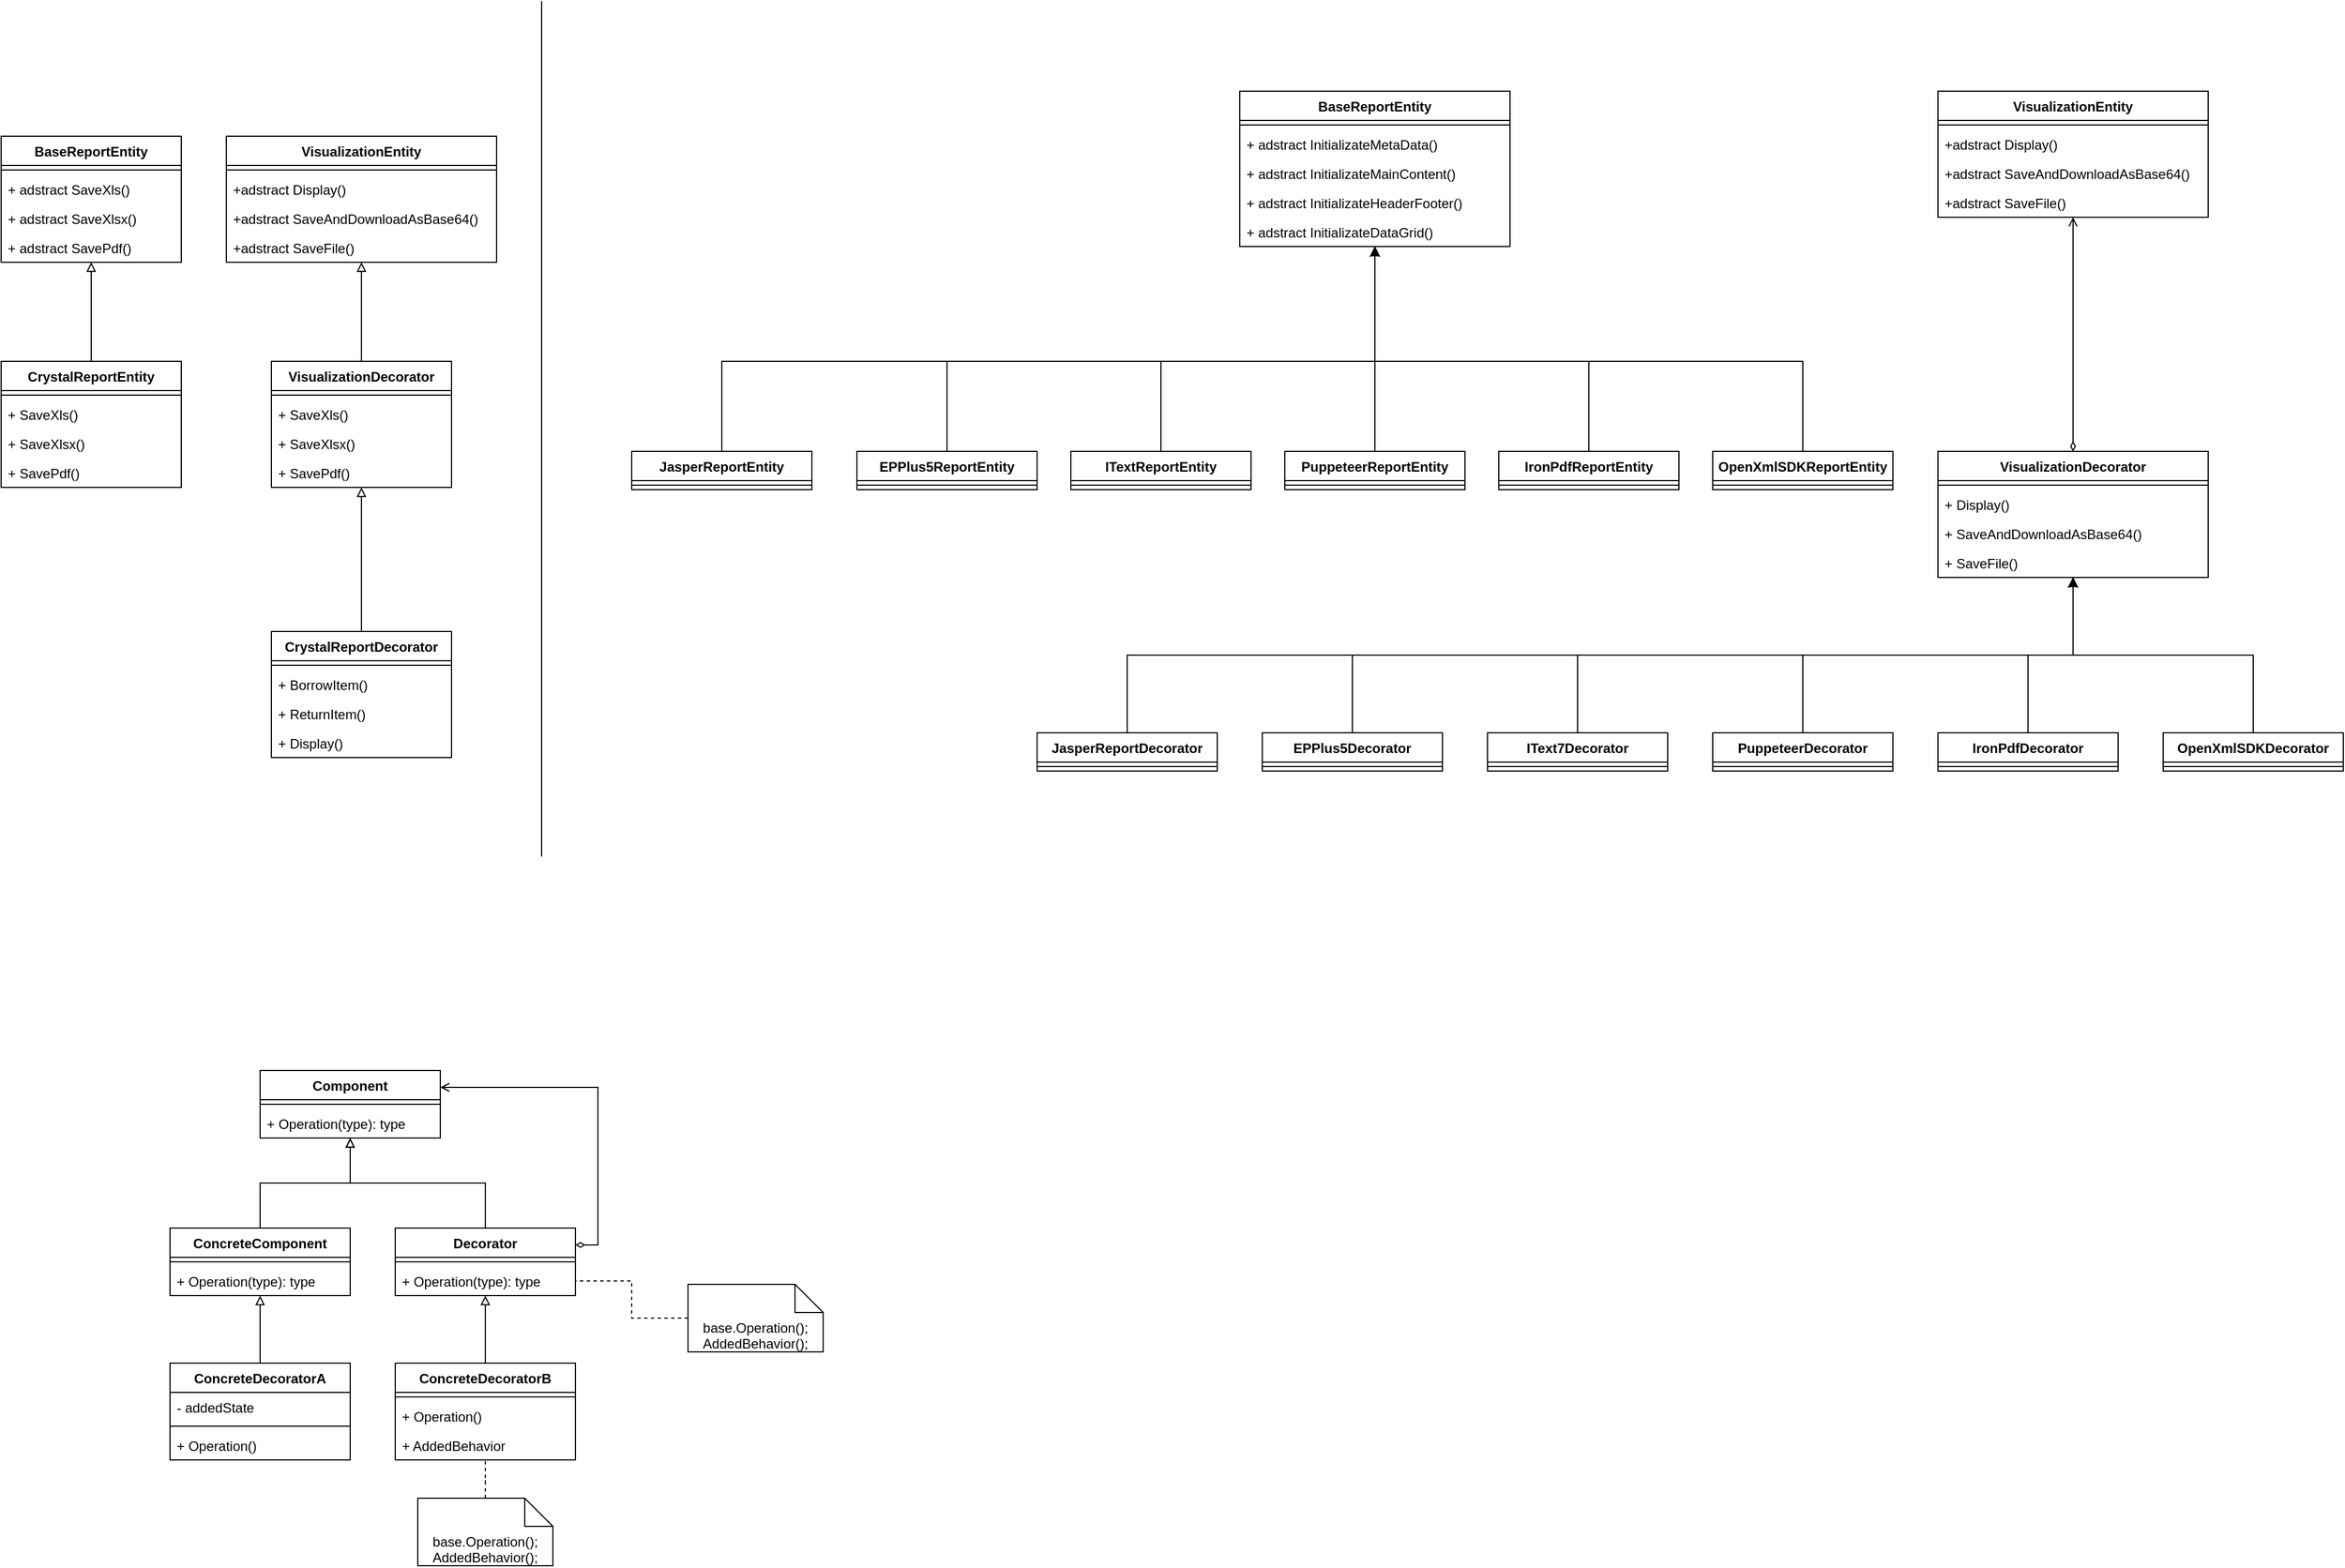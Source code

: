 <mxfile version="20.3.0" type="device"><diagram id="uCI0m5xqCiiVtw7OFyZH" name="Page-1"><mxGraphModel dx="1422" dy="857" grid="1" gridSize="10" guides="1" tooltips="1" connect="1" arrows="1" fold="1" page="1" pageScale="1" pageWidth="1169" pageHeight="827" math="0" shadow="0"><root><mxCell id="0"/><mxCell id="1" parent="0"/><mxCell id="KPfPwe3VB6EbUim7hPxt-1" value="Component" style="swimlane;fontStyle=1;align=center;verticalAlign=top;childLayout=stackLayout;horizontal=1;startSize=26;horizontalStack=0;resizeParent=1;resizeParentMax=0;resizeLast=0;collapsible=1;marginBottom=0;" parent="1" vertex="1"><mxGeometry x="310" y="990" width="160" height="60" as="geometry"/></mxCell><mxCell id="KPfPwe3VB6EbUim7hPxt-3" value="" style="line;strokeWidth=1;fillColor=none;align=left;verticalAlign=middle;spacingTop=-1;spacingLeft=3;spacingRight=3;rotatable=0;labelPosition=right;points=[];portConstraint=eastwest;" parent="KPfPwe3VB6EbUim7hPxt-1" vertex="1"><mxGeometry y="26" width="160" height="8" as="geometry"/></mxCell><mxCell id="KPfPwe3VB6EbUim7hPxt-4" value="+ Operation(type): type" style="text;strokeColor=none;fillColor=none;align=left;verticalAlign=top;spacingLeft=4;spacingRight=4;overflow=hidden;rotatable=0;points=[[0,0.5],[1,0.5]];portConstraint=eastwest;" parent="KPfPwe3VB6EbUim7hPxt-1" vertex="1"><mxGeometry y="34" width="160" height="26" as="geometry"/></mxCell><mxCell id="KPfPwe3VB6EbUim7hPxt-35" style="edgeStyle=orthogonalEdgeStyle;rounded=0;orthogonalLoop=1;jettySize=auto;html=1;exitX=1;exitY=0.25;exitDx=0;exitDy=0;entryX=1;entryY=0.25;entryDx=0;entryDy=0;endArrow=open;endFill=0;startArrow=diamondThin;startFill=0;" parent="1" source="KPfPwe3VB6EbUim7hPxt-9" target="KPfPwe3VB6EbUim7hPxt-1" edge="1"><mxGeometry relative="1" as="geometry"/></mxCell><mxCell id="KPfPwe3VB6EbUim7hPxt-37" style="edgeStyle=orthogonalEdgeStyle;rounded=0;orthogonalLoop=1;jettySize=auto;html=1;startArrow=none;startFill=0;endArrow=block;endFill=0;" parent="1" source="KPfPwe3VB6EbUim7hPxt-9" target="KPfPwe3VB6EbUim7hPxt-1" edge="1"><mxGeometry relative="1" as="geometry"/></mxCell><mxCell id="KPfPwe3VB6EbUim7hPxt-9" value="Decorator" style="swimlane;fontStyle=1;align=center;verticalAlign=top;childLayout=stackLayout;horizontal=1;startSize=26;horizontalStack=0;resizeParent=1;resizeParentMax=0;resizeLast=0;collapsible=1;marginBottom=0;" parent="1" vertex="1"><mxGeometry x="430" y="1130" width="160" height="60" as="geometry"/></mxCell><mxCell id="KPfPwe3VB6EbUim7hPxt-11" value="" style="line;strokeWidth=1;fillColor=none;align=left;verticalAlign=middle;spacingTop=-1;spacingLeft=3;spacingRight=3;rotatable=0;labelPosition=right;points=[];portConstraint=eastwest;" parent="KPfPwe3VB6EbUim7hPxt-9" vertex="1"><mxGeometry y="26" width="160" height="8" as="geometry"/></mxCell><mxCell id="KPfPwe3VB6EbUim7hPxt-12" value="+ Operation(type): type" style="text;strokeColor=none;fillColor=none;align=left;verticalAlign=top;spacingLeft=4;spacingRight=4;overflow=hidden;rotatable=0;points=[[0,0.5],[1,0.5]];portConstraint=eastwest;" parent="KPfPwe3VB6EbUim7hPxt-9" vertex="1"><mxGeometry y="34" width="160" height="26" as="geometry"/></mxCell><mxCell id="KPfPwe3VB6EbUim7hPxt-38" style="edgeStyle=orthogonalEdgeStyle;rounded=0;orthogonalLoop=1;jettySize=auto;html=1;startArrow=none;startFill=0;endArrow=block;endFill=0;" parent="1" source="KPfPwe3VB6EbUim7hPxt-13" target="KPfPwe3VB6EbUim7hPxt-19" edge="1"><mxGeometry relative="1" as="geometry"/></mxCell><mxCell id="KPfPwe3VB6EbUim7hPxt-13" value="ConcreteDecoratorA" style="swimlane;fontStyle=1;align=center;verticalAlign=top;childLayout=stackLayout;horizontal=1;startSize=26;horizontalStack=0;resizeParent=1;resizeParentMax=0;resizeLast=0;collapsible=1;marginBottom=0;" parent="1" vertex="1"><mxGeometry x="230" y="1250" width="160" height="86" as="geometry"/></mxCell><mxCell id="KPfPwe3VB6EbUim7hPxt-14" value="- addedState" style="text;strokeColor=none;fillColor=none;align=left;verticalAlign=top;spacingLeft=4;spacingRight=4;overflow=hidden;rotatable=0;points=[[0,0.5],[1,0.5]];portConstraint=eastwest;" parent="KPfPwe3VB6EbUim7hPxt-13" vertex="1"><mxGeometry y="26" width="160" height="26" as="geometry"/></mxCell><mxCell id="KPfPwe3VB6EbUim7hPxt-15" value="" style="line;strokeWidth=1;fillColor=none;align=left;verticalAlign=middle;spacingTop=-1;spacingLeft=3;spacingRight=3;rotatable=0;labelPosition=right;points=[];portConstraint=eastwest;" parent="KPfPwe3VB6EbUim7hPxt-13" vertex="1"><mxGeometry y="52" width="160" height="8" as="geometry"/></mxCell><mxCell id="KPfPwe3VB6EbUim7hPxt-16" value="+ Operation()" style="text;strokeColor=none;fillColor=none;align=left;verticalAlign=top;spacingLeft=4;spacingRight=4;overflow=hidden;rotatable=0;points=[[0,0.5],[1,0.5]];portConstraint=eastwest;" parent="KPfPwe3VB6EbUim7hPxt-13" vertex="1"><mxGeometry y="60" width="160" height="26" as="geometry"/></mxCell><mxCell id="KPfPwe3VB6EbUim7hPxt-36" style="edgeStyle=orthogonalEdgeStyle;rounded=0;orthogonalLoop=1;jettySize=auto;html=1;exitX=0.5;exitY=0;exitDx=0;exitDy=0;startArrow=none;startFill=0;endArrow=block;endFill=0;" parent="1" source="KPfPwe3VB6EbUim7hPxt-19" target="KPfPwe3VB6EbUim7hPxt-1" edge="1"><mxGeometry relative="1" as="geometry"/></mxCell><mxCell id="KPfPwe3VB6EbUim7hPxt-19" value="ConcreteComponent" style="swimlane;fontStyle=1;align=center;verticalAlign=top;childLayout=stackLayout;horizontal=1;startSize=26;horizontalStack=0;resizeParent=1;resizeParentMax=0;resizeLast=0;collapsible=1;marginBottom=0;" parent="1" vertex="1"><mxGeometry x="230" y="1130" width="160" height="60" as="geometry"/></mxCell><mxCell id="KPfPwe3VB6EbUim7hPxt-20" value="" style="line;strokeWidth=1;fillColor=none;align=left;verticalAlign=middle;spacingTop=-1;spacingLeft=3;spacingRight=3;rotatable=0;labelPosition=right;points=[];portConstraint=eastwest;" parent="KPfPwe3VB6EbUim7hPxt-19" vertex="1"><mxGeometry y="26" width="160" height="8" as="geometry"/></mxCell><mxCell id="KPfPwe3VB6EbUim7hPxt-21" value="+ Operation(type): type" style="text;strokeColor=none;fillColor=none;align=left;verticalAlign=top;spacingLeft=4;spacingRight=4;overflow=hidden;rotatable=0;points=[[0,0.5],[1,0.5]];portConstraint=eastwest;" parent="KPfPwe3VB6EbUim7hPxt-19" vertex="1"><mxGeometry y="34" width="160" height="26" as="geometry"/></mxCell><mxCell id="KPfPwe3VB6EbUim7hPxt-39" style="edgeStyle=orthogonalEdgeStyle;rounded=0;orthogonalLoop=1;jettySize=auto;html=1;startArrow=none;startFill=0;endArrow=block;endFill=0;" parent="1" source="KPfPwe3VB6EbUim7hPxt-25" target="KPfPwe3VB6EbUim7hPxt-9" edge="1"><mxGeometry relative="1" as="geometry"/></mxCell><mxCell id="KPfPwe3VB6EbUim7hPxt-25" value="ConcreteDecoratorB" style="swimlane;fontStyle=1;align=center;verticalAlign=top;childLayout=stackLayout;horizontal=1;startSize=26;horizontalStack=0;resizeParent=1;resizeParentMax=0;resizeLast=0;collapsible=1;marginBottom=0;" parent="1" vertex="1"><mxGeometry x="430" y="1250" width="160" height="86" as="geometry"/></mxCell><mxCell id="KPfPwe3VB6EbUim7hPxt-26" value="" style="line;strokeWidth=1;fillColor=none;align=left;verticalAlign=middle;spacingTop=-1;spacingLeft=3;spacingRight=3;rotatable=0;labelPosition=right;points=[];portConstraint=eastwest;" parent="KPfPwe3VB6EbUim7hPxt-25" vertex="1"><mxGeometry y="26" width="160" height="8" as="geometry"/></mxCell><mxCell id="KPfPwe3VB6EbUim7hPxt-33" value="+ Operation()" style="text;strokeColor=none;fillColor=none;align=left;verticalAlign=top;spacingLeft=4;spacingRight=4;overflow=hidden;rotatable=0;points=[[0,0.5],[1,0.5]];portConstraint=eastwest;" parent="KPfPwe3VB6EbUim7hPxt-25" vertex="1"><mxGeometry y="34" width="160" height="26" as="geometry"/></mxCell><mxCell id="KPfPwe3VB6EbUim7hPxt-27" value="+ AddedBehavior" style="text;strokeColor=none;fillColor=none;align=left;verticalAlign=top;spacingLeft=4;spacingRight=4;overflow=hidden;rotatable=0;points=[[0,0.5],[1,0.5]];portConstraint=eastwest;" parent="KPfPwe3VB6EbUim7hPxt-25" vertex="1"><mxGeometry y="60" width="160" height="26" as="geometry"/></mxCell><mxCell id="KPfPwe3VB6EbUim7hPxt-40" style="edgeStyle=orthogonalEdgeStyle;rounded=0;orthogonalLoop=1;jettySize=auto;html=1;exitX=0.5;exitY=0;exitDx=0;exitDy=0;exitPerimeter=0;startArrow=none;startFill=0;endArrow=none;endFill=0;dashed=1;" parent="1" source="KPfPwe3VB6EbUim7hPxt-28" target="KPfPwe3VB6EbUim7hPxt-25" edge="1"><mxGeometry relative="1" as="geometry"/></mxCell><mxCell id="KPfPwe3VB6EbUim7hPxt-28" value="base.Operation();&lt;br&gt;AddedBehavior();" style="shape=note2;boundedLbl=1;whiteSpace=wrap;html=1;size=25;verticalAlign=top;align=center;" parent="1" vertex="1"><mxGeometry x="450" y="1370" width="120" height="60" as="geometry"/></mxCell><mxCell id="KPfPwe3VB6EbUim7hPxt-41" style="edgeStyle=orthogonalEdgeStyle;rounded=0;orthogonalLoop=1;jettySize=auto;html=1;dashed=1;startArrow=none;startFill=0;endArrow=none;endFill=0;" parent="1" source="KPfPwe3VB6EbUim7hPxt-34" target="KPfPwe3VB6EbUim7hPxt-12" edge="1"><mxGeometry relative="1" as="geometry"/></mxCell><mxCell id="KPfPwe3VB6EbUim7hPxt-34" value="base.Operation();&lt;br&gt;AddedBehavior();" style="shape=note2;boundedLbl=1;whiteSpace=wrap;html=1;size=25;verticalAlign=top;align=center;" parent="1" vertex="1"><mxGeometry x="690" y="1180" width="120" height="60" as="geometry"/></mxCell><mxCell id="KPfPwe3VB6EbUim7hPxt-77" value="BaseReportEntity" style="swimlane;fontStyle=1;align=center;verticalAlign=top;childLayout=stackLayout;horizontal=1;startSize=26;horizontalStack=0;resizeParent=1;resizeParentMax=0;resizeLast=0;collapsible=1;marginBottom=0;" parent="1" vertex="1"><mxGeometry x="80" y="160" width="160" height="112" as="geometry"/></mxCell><mxCell id="KPfPwe3VB6EbUim7hPxt-78" value="" style="line;strokeWidth=1;fillColor=none;align=left;verticalAlign=middle;spacingTop=-1;spacingLeft=3;spacingRight=3;rotatable=0;labelPosition=right;points=[];portConstraint=eastwest;" parent="KPfPwe3VB6EbUim7hPxt-77" vertex="1"><mxGeometry y="26" width="160" height="8" as="geometry"/></mxCell><mxCell id="KPfPwe3VB6EbUim7hPxt-103" value="+ adstract SaveXls()" style="text;strokeColor=none;fillColor=none;align=left;verticalAlign=top;spacingLeft=4;spacingRight=4;overflow=hidden;rotatable=0;points=[[0,0.5],[1,0.5]];portConstraint=eastwest;" parent="KPfPwe3VB6EbUim7hPxt-77" vertex="1"><mxGeometry y="34" width="160" height="26" as="geometry"/></mxCell><mxCell id="KPfPwe3VB6EbUim7hPxt-79" value="+ adstract SaveXlsx()" style="text;strokeColor=none;fillColor=none;align=left;verticalAlign=top;spacingLeft=4;spacingRight=4;overflow=hidden;rotatable=0;points=[[0,0.5],[1,0.5]];portConstraint=eastwest;" parent="KPfPwe3VB6EbUim7hPxt-77" vertex="1"><mxGeometry y="60" width="160" height="26" as="geometry"/></mxCell><mxCell id="KPfPwe3VB6EbUim7hPxt-102" value="+ adstract SavePdf()" style="text;strokeColor=none;fillColor=none;align=left;verticalAlign=top;spacingLeft=4;spacingRight=4;overflow=hidden;rotatable=0;points=[[0,0.5],[1,0.5]];portConstraint=eastwest;" parent="KPfPwe3VB6EbUim7hPxt-77" vertex="1"><mxGeometry y="86" width="160" height="26" as="geometry"/></mxCell><mxCell id="KPfPwe3VB6EbUim7hPxt-81" style="edgeStyle=orthogonalEdgeStyle;rounded=0;orthogonalLoop=1;jettySize=auto;html=1;startArrow=none;startFill=0;endArrow=block;endFill=0;exitX=0.5;exitY=0;exitDx=0;exitDy=0;" parent="1" source="KPfPwe3VB6EbUim7hPxt-82" target="-oGnkw3z9SE6EhbBDdGn-91" edge="1"><mxGeometry relative="1" as="geometry"/></mxCell><mxCell id="KPfPwe3VB6EbUim7hPxt-82" value="VisualizationDecorator" style="swimlane;fontStyle=1;align=center;verticalAlign=top;childLayout=stackLayout;horizontal=1;startSize=26;horizontalStack=0;resizeParent=1;resizeParentMax=0;resizeLast=0;collapsible=1;marginBottom=0;" parent="1" vertex="1"><mxGeometry x="320" y="360" width="160" height="112" as="geometry"/></mxCell><mxCell id="KPfPwe3VB6EbUim7hPxt-83" value="" style="line;strokeWidth=1;fillColor=none;align=left;verticalAlign=middle;spacingTop=-1;spacingLeft=3;spacingRight=3;rotatable=0;labelPosition=right;points=[];portConstraint=eastwest;" parent="KPfPwe3VB6EbUim7hPxt-82" vertex="1"><mxGeometry y="26" width="160" height="8" as="geometry"/></mxCell><mxCell id="KPfPwe3VB6EbUim7hPxt-114" value="+ SaveXls()" style="text;strokeColor=none;fillColor=none;align=left;verticalAlign=top;spacingLeft=4;spacingRight=4;overflow=hidden;rotatable=0;points=[[0,0.5],[1,0.5]];portConstraint=eastwest;" parent="KPfPwe3VB6EbUim7hPxt-82" vertex="1"><mxGeometry y="34" width="160" height="26" as="geometry"/></mxCell><mxCell id="KPfPwe3VB6EbUim7hPxt-115" value="+ SaveXlsx()" style="text;strokeColor=none;fillColor=none;align=left;verticalAlign=top;spacingLeft=4;spacingRight=4;overflow=hidden;rotatable=0;points=[[0,0.5],[1,0.5]];portConstraint=eastwest;" parent="KPfPwe3VB6EbUim7hPxt-82" vertex="1"><mxGeometry y="60" width="160" height="26" as="geometry"/></mxCell><mxCell id="KPfPwe3VB6EbUim7hPxt-116" value="+ SavePdf()" style="text;strokeColor=none;fillColor=none;align=left;verticalAlign=top;spacingLeft=4;spacingRight=4;overflow=hidden;rotatable=0;points=[[0,0.5],[1,0.5]];portConstraint=eastwest;" parent="KPfPwe3VB6EbUim7hPxt-82" vertex="1"><mxGeometry y="86" width="160" height="26" as="geometry"/></mxCell><mxCell id="KPfPwe3VB6EbUim7hPxt-89" style="edgeStyle=orthogonalEdgeStyle;rounded=0;orthogonalLoop=1;jettySize=auto;html=1;startArrow=none;startFill=0;endArrow=block;endFill=0;exitX=0.5;exitY=0;exitDx=0;exitDy=0;" parent="1" source="KPfPwe3VB6EbUim7hPxt-90" target="KPfPwe3VB6EbUim7hPxt-82" edge="1"><mxGeometry relative="1" as="geometry"/></mxCell><mxCell id="KPfPwe3VB6EbUim7hPxt-90" value="CrystalReportDecorator" style="swimlane;fontStyle=1;align=center;verticalAlign=top;childLayout=stackLayout;horizontal=1;startSize=26;horizontalStack=0;resizeParent=1;resizeParentMax=0;resizeLast=0;collapsible=1;marginBottom=0;" parent="1" vertex="1"><mxGeometry x="320" y="600" width="160" height="112" as="geometry"/></mxCell><mxCell id="KPfPwe3VB6EbUim7hPxt-91" value="" style="line;strokeWidth=1;fillColor=none;align=left;verticalAlign=middle;spacingTop=-1;spacingLeft=3;spacingRight=3;rotatable=0;labelPosition=right;points=[];portConstraint=eastwest;" parent="KPfPwe3VB6EbUim7hPxt-90" vertex="1"><mxGeometry y="26" width="160" height="8" as="geometry"/></mxCell><mxCell id="KPfPwe3VB6EbUim7hPxt-92" value="+ BorrowItem()" style="text;strokeColor=none;fillColor=none;align=left;verticalAlign=top;spacingLeft=4;spacingRight=4;overflow=hidden;rotatable=0;points=[[0,0.5],[1,0.5]];portConstraint=eastwest;" parent="KPfPwe3VB6EbUim7hPxt-90" vertex="1"><mxGeometry y="34" width="160" height="26" as="geometry"/></mxCell><mxCell id="KPfPwe3VB6EbUim7hPxt-93" value="+ ReturnItem()" style="text;strokeColor=none;fillColor=none;align=left;verticalAlign=top;spacingLeft=4;spacingRight=4;overflow=hidden;rotatable=0;points=[[0,0.5],[1,0.5]];portConstraint=eastwest;" parent="KPfPwe3VB6EbUim7hPxt-90" vertex="1"><mxGeometry y="60" width="160" height="26" as="geometry"/></mxCell><mxCell id="KPfPwe3VB6EbUim7hPxt-94" value="+ Display()" style="text;strokeColor=none;fillColor=none;align=left;verticalAlign=top;spacingLeft=4;spacingRight=4;overflow=hidden;rotatable=0;points=[[0,0.5],[1,0.5]];portConstraint=eastwest;" parent="KPfPwe3VB6EbUim7hPxt-90" vertex="1"><mxGeometry y="86" width="160" height="26" as="geometry"/></mxCell><mxCell id="KPfPwe3VB6EbUim7hPxt-95" value="CrystalReportEntity" style="swimlane;fontStyle=1;align=center;verticalAlign=top;childLayout=stackLayout;horizontal=1;startSize=26;horizontalStack=0;resizeParent=1;resizeParentMax=0;resizeLast=0;collapsible=1;marginBottom=0;" parent="1" vertex="1"><mxGeometry x="80" y="360" width="160" height="112" as="geometry"/></mxCell><mxCell id="KPfPwe3VB6EbUim7hPxt-96" value="" style="line;strokeWidth=1;fillColor=none;align=left;verticalAlign=middle;spacingTop=-1;spacingLeft=3;spacingRight=3;rotatable=0;labelPosition=right;points=[];portConstraint=eastwest;" parent="KPfPwe3VB6EbUim7hPxt-95" vertex="1"><mxGeometry y="26" width="160" height="8" as="geometry"/></mxCell><mxCell id="KPfPwe3VB6EbUim7hPxt-97" value="+ SaveXls()" style="text;strokeColor=none;fillColor=none;align=left;verticalAlign=top;spacingLeft=4;spacingRight=4;overflow=hidden;rotatable=0;points=[[0,0.5],[1,0.5]];portConstraint=eastwest;" parent="KPfPwe3VB6EbUim7hPxt-95" vertex="1"><mxGeometry y="34" width="160" height="26" as="geometry"/></mxCell><mxCell id="KPfPwe3VB6EbUim7hPxt-104" value="+ SaveXlsx()" style="text;strokeColor=none;fillColor=none;align=left;verticalAlign=top;spacingLeft=4;spacingRight=4;overflow=hidden;rotatable=0;points=[[0,0.5],[1,0.5]];portConstraint=eastwest;" parent="KPfPwe3VB6EbUim7hPxt-95" vertex="1"><mxGeometry y="60" width="160" height="26" as="geometry"/></mxCell><mxCell id="KPfPwe3VB6EbUim7hPxt-105" value="+ SavePdf()" style="text;strokeColor=none;fillColor=none;align=left;verticalAlign=top;spacingLeft=4;spacingRight=4;overflow=hidden;rotatable=0;points=[[0,0.5],[1,0.5]];portConstraint=eastwest;" parent="KPfPwe3VB6EbUim7hPxt-95" vertex="1"><mxGeometry y="86" width="160" height="26" as="geometry"/></mxCell><mxCell id="KPfPwe3VB6EbUim7hPxt-98" style="edgeStyle=orthogonalEdgeStyle;rounded=0;orthogonalLoop=1;jettySize=auto;html=1;exitX=0.5;exitY=0;exitDx=0;exitDy=0;startArrow=none;startFill=0;endArrow=block;endFill=0;" parent="1" source="KPfPwe3VB6EbUim7hPxt-95" target="KPfPwe3VB6EbUim7hPxt-77" edge="1"><mxGeometry relative="1" as="geometry"><mxPoint x="400" y="370" as="sourcePoint"/><mxPoint x="480" y="290" as="targetPoint"/></mxGeometry></mxCell><mxCell id="-oGnkw3z9SE6EhbBDdGn-3" value="BaseReportEntity" style="swimlane;fontStyle=1;align=center;verticalAlign=top;childLayout=stackLayout;horizontal=1;startSize=26;horizontalStack=0;resizeParent=1;resizeParentMax=0;resizeLast=0;collapsible=1;marginBottom=0;" vertex="1" parent="1"><mxGeometry x="1180" y="120" width="240" height="138" as="geometry"/></mxCell><mxCell id="-oGnkw3z9SE6EhbBDdGn-4" value="" style="line;strokeWidth=1;fillColor=none;align=left;verticalAlign=middle;spacingTop=-1;spacingLeft=3;spacingRight=3;rotatable=0;labelPosition=right;points=[];portConstraint=eastwest;" vertex="1" parent="-oGnkw3z9SE6EhbBDdGn-3"><mxGeometry y="26" width="240" height="8" as="geometry"/></mxCell><mxCell id="-oGnkw3z9SE6EhbBDdGn-5" value="+ adstract InitializateMetaData()" style="text;strokeColor=none;fillColor=none;align=left;verticalAlign=top;spacingLeft=4;spacingRight=4;overflow=hidden;rotatable=0;points=[[0,0.5],[1,0.5]];portConstraint=eastwest;" vertex="1" parent="-oGnkw3z9SE6EhbBDdGn-3"><mxGeometry y="34" width="240" height="26" as="geometry"/></mxCell><mxCell id="-oGnkw3z9SE6EhbBDdGn-6" value="+ adstract InitializateMainContent()" style="text;strokeColor=none;fillColor=none;align=left;verticalAlign=top;spacingLeft=4;spacingRight=4;overflow=hidden;rotatable=0;points=[[0,0.5],[1,0.5]];portConstraint=eastwest;" vertex="1" parent="-oGnkw3z9SE6EhbBDdGn-3"><mxGeometry y="60" width="240" height="26" as="geometry"/></mxCell><mxCell id="-oGnkw3z9SE6EhbBDdGn-7" value="+ adstract InitializateHeaderFooter()" style="text;strokeColor=none;fillColor=none;align=left;verticalAlign=top;spacingLeft=4;spacingRight=4;overflow=hidden;rotatable=0;points=[[0,0.5],[1,0.5]];portConstraint=eastwest;" vertex="1" parent="-oGnkw3z9SE6EhbBDdGn-3"><mxGeometry y="86" width="240" height="26" as="geometry"/></mxCell><mxCell id="-oGnkw3z9SE6EhbBDdGn-51" value="+ adstract InitializateDataGrid()" style="text;strokeColor=none;fillColor=none;align=left;verticalAlign=top;spacingLeft=4;spacingRight=4;overflow=hidden;rotatable=0;points=[[0,0.5],[1,0.5]];portConstraint=eastwest;" vertex="1" parent="-oGnkw3z9SE6EhbBDdGn-3"><mxGeometry y="112" width="240" height="26" as="geometry"/></mxCell><mxCell id="-oGnkw3z9SE6EhbBDdGn-8" style="edgeStyle=orthogonalEdgeStyle;rounded=0;orthogonalLoop=1;jettySize=auto;html=1;exitX=0.5;exitY=0;exitDx=0;exitDy=0;endArrow=open;endFill=0;startArrow=diamondThin;startFill=0;" edge="1" parent="1" source="-oGnkw3z9SE6EhbBDdGn-10" target="-oGnkw3z9SE6EhbBDdGn-86"><mxGeometry relative="1" as="geometry"/></mxCell><mxCell id="-oGnkw3z9SE6EhbBDdGn-10" value="VisualizationDecorator" style="swimlane;fontStyle=1;align=center;verticalAlign=top;childLayout=stackLayout;horizontal=1;startSize=26;horizontalStack=0;resizeParent=1;resizeParentMax=0;resizeLast=0;collapsible=1;marginBottom=0;" vertex="1" parent="1"><mxGeometry x="1800" y="440" width="240" height="112" as="geometry"/></mxCell><mxCell id="-oGnkw3z9SE6EhbBDdGn-11" value="" style="line;strokeWidth=1;fillColor=none;align=left;verticalAlign=middle;spacingTop=-1;spacingLeft=3;spacingRight=3;rotatable=0;labelPosition=right;points=[];portConstraint=eastwest;" vertex="1" parent="-oGnkw3z9SE6EhbBDdGn-10"><mxGeometry y="26" width="240" height="8" as="geometry"/></mxCell><mxCell id="-oGnkw3z9SE6EhbBDdGn-12" value="+ Display()" style="text;strokeColor=none;fillColor=none;align=left;verticalAlign=top;spacingLeft=4;spacingRight=4;overflow=hidden;rotatable=0;points=[[0,0.5],[1,0.5]];portConstraint=eastwest;" vertex="1" parent="-oGnkw3z9SE6EhbBDdGn-10"><mxGeometry y="34" width="240" height="26" as="geometry"/></mxCell><mxCell id="-oGnkw3z9SE6EhbBDdGn-13" value="+ SaveAndDownloadAsBase64()" style="text;strokeColor=none;fillColor=none;align=left;verticalAlign=top;spacingLeft=4;spacingRight=4;overflow=hidden;rotatable=0;points=[[0,0.5],[1,0.5]];portConstraint=eastwest;" vertex="1" parent="-oGnkw3z9SE6EhbBDdGn-10"><mxGeometry y="60" width="240" height="26" as="geometry"/></mxCell><mxCell id="-oGnkw3z9SE6EhbBDdGn-14" value="+ SaveFile()" style="text;strokeColor=none;fillColor=none;align=left;verticalAlign=top;spacingLeft=4;spacingRight=4;overflow=hidden;rotatable=0;points=[[0,0.5],[1,0.5]];portConstraint=eastwest;" vertex="1" parent="-oGnkw3z9SE6EhbBDdGn-10"><mxGeometry y="86" width="240" height="26" as="geometry"/></mxCell><mxCell id="-oGnkw3z9SE6EhbBDdGn-15" style="edgeStyle=orthogonalEdgeStyle;rounded=0;orthogonalLoop=1;jettySize=auto;html=1;exitX=0.5;exitY=0;exitDx=0;exitDy=0;startArrow=none;startFill=0;endArrow=block;endFill=0;" edge="1" parent="1" source="-oGnkw3z9SE6EhbBDdGn-16" target="-oGnkw3z9SE6EhbBDdGn-3"><mxGeometry relative="1" as="geometry"><Array as="points"><mxPoint x="920" y="360"/><mxPoint x="1300" y="360"/></Array></mxGeometry></mxCell><mxCell id="-oGnkw3z9SE6EhbBDdGn-16" value="EPPlus5ReportEntity" style="swimlane;fontStyle=1;align=center;verticalAlign=top;childLayout=stackLayout;horizontal=1;startSize=26;horizontalStack=0;resizeParent=1;resizeParentMax=0;resizeLast=0;collapsible=1;marginBottom=0;" vertex="1" parent="1"><mxGeometry x="840" y="440" width="160" height="34" as="geometry"/></mxCell><mxCell id="-oGnkw3z9SE6EhbBDdGn-17" value="" style="line;strokeWidth=1;fillColor=none;align=left;verticalAlign=middle;spacingTop=-1;spacingLeft=3;spacingRight=3;rotatable=0;labelPosition=right;points=[];portConstraint=eastwest;" vertex="1" parent="-oGnkw3z9SE6EhbBDdGn-16"><mxGeometry y="26" width="160" height="8" as="geometry"/></mxCell><mxCell id="-oGnkw3z9SE6EhbBDdGn-21" style="edgeStyle=orthogonalEdgeStyle;rounded=0;orthogonalLoop=1;jettySize=auto;html=1;startArrow=none;startFill=0;endArrow=block;endFill=0;exitX=0.5;exitY=0;exitDx=0;exitDy=0;" edge="1" parent="1" source="-oGnkw3z9SE6EhbBDdGn-22" target="-oGnkw3z9SE6EhbBDdGn-10"><mxGeometry relative="1" as="geometry"/></mxCell><mxCell id="-oGnkw3z9SE6EhbBDdGn-22" value="JasperReportDecorator" style="swimlane;fontStyle=1;align=center;verticalAlign=top;childLayout=stackLayout;horizontal=1;startSize=26;horizontalStack=0;resizeParent=1;resizeParentMax=0;resizeLast=0;collapsible=1;marginBottom=0;" vertex="1" parent="1"><mxGeometry x="1000" y="690" width="160" height="34" as="geometry"/></mxCell><mxCell id="-oGnkw3z9SE6EhbBDdGn-23" value="" style="line;strokeWidth=1;fillColor=none;align=left;verticalAlign=middle;spacingTop=-1;spacingLeft=3;spacingRight=3;rotatable=0;labelPosition=right;points=[];portConstraint=eastwest;" vertex="1" parent="-oGnkw3z9SE6EhbBDdGn-22"><mxGeometry y="26" width="160" height="8" as="geometry"/></mxCell><mxCell id="-oGnkw3z9SE6EhbBDdGn-27" value="JasperReportEntity" style="swimlane;fontStyle=1;align=center;verticalAlign=top;childLayout=stackLayout;horizontal=1;startSize=26;horizontalStack=0;resizeParent=1;resizeParentMax=0;resizeLast=0;collapsible=1;marginBottom=0;" vertex="1" parent="1"><mxGeometry x="640" y="440" width="160" height="34" as="geometry"/></mxCell><mxCell id="-oGnkw3z9SE6EhbBDdGn-28" value="" style="line;strokeWidth=1;fillColor=none;align=left;verticalAlign=middle;spacingTop=-1;spacingLeft=3;spacingRight=3;rotatable=0;labelPosition=right;points=[];portConstraint=eastwest;" vertex="1" parent="-oGnkw3z9SE6EhbBDdGn-27"><mxGeometry y="26" width="160" height="8" as="geometry"/></mxCell><mxCell id="-oGnkw3z9SE6EhbBDdGn-32" style="edgeStyle=orthogonalEdgeStyle;rounded=0;orthogonalLoop=1;jettySize=auto;html=1;exitX=0.5;exitY=0;exitDx=0;exitDy=0;startArrow=none;startFill=0;endArrow=block;endFill=0;" edge="1" parent="1" source="-oGnkw3z9SE6EhbBDdGn-27" target="-oGnkw3z9SE6EhbBDdGn-3"><mxGeometry relative="1" as="geometry"><mxPoint x="960" y="430" as="sourcePoint"/><mxPoint x="1040" y="350" as="targetPoint"/><Array as="points"><mxPoint x="720" y="360"/><mxPoint x="1300" y="360"/></Array></mxGeometry></mxCell><mxCell id="-oGnkw3z9SE6EhbBDdGn-61" style="edgeStyle=orthogonalEdgeStyle;rounded=0;orthogonalLoop=1;jettySize=auto;html=1;" edge="1" parent="1" source="-oGnkw3z9SE6EhbBDdGn-33" target="-oGnkw3z9SE6EhbBDdGn-3"><mxGeometry relative="1" as="geometry"><Array as="points"><mxPoint x="1110" y="360"/><mxPoint x="1300" y="360"/></Array></mxGeometry></mxCell><mxCell id="-oGnkw3z9SE6EhbBDdGn-33" value="ITextReportEntity" style="swimlane;fontStyle=1;align=center;verticalAlign=top;childLayout=stackLayout;horizontal=1;startSize=26;horizontalStack=0;resizeParent=1;resizeParentMax=0;resizeLast=0;collapsible=1;marginBottom=0;" vertex="1" parent="1"><mxGeometry x="1030" y="440" width="160" height="34" as="geometry"/></mxCell><mxCell id="-oGnkw3z9SE6EhbBDdGn-34" value="" style="line;strokeWidth=1;fillColor=none;align=left;verticalAlign=middle;spacingTop=-1;spacingLeft=3;spacingRight=3;rotatable=0;labelPosition=right;points=[];portConstraint=eastwest;" vertex="1" parent="-oGnkw3z9SE6EhbBDdGn-33"><mxGeometry y="26" width="160" height="8" as="geometry"/></mxCell><mxCell id="-oGnkw3z9SE6EhbBDdGn-38" style="edgeStyle=orthogonalEdgeStyle;rounded=0;orthogonalLoop=1;jettySize=auto;html=1;exitX=0.5;exitY=0;exitDx=0;exitDy=0;" edge="1" parent="1" source="-oGnkw3z9SE6EhbBDdGn-39" target="-oGnkw3z9SE6EhbBDdGn-10"><mxGeometry relative="1" as="geometry"/></mxCell><mxCell id="-oGnkw3z9SE6EhbBDdGn-39" value="EPPlus5Decorator" style="swimlane;fontStyle=1;align=center;verticalAlign=top;childLayout=stackLayout;horizontal=1;startSize=26;horizontalStack=0;resizeParent=1;resizeParentMax=0;resizeLast=0;collapsible=1;marginBottom=0;" vertex="1" parent="1"><mxGeometry x="1200" y="690" width="160" height="34" as="geometry"/></mxCell><mxCell id="-oGnkw3z9SE6EhbBDdGn-40" value="" style="line;strokeWidth=1;fillColor=none;align=left;verticalAlign=middle;spacingTop=-1;spacingLeft=3;spacingRight=3;rotatable=0;labelPosition=right;points=[];portConstraint=eastwest;" vertex="1" parent="-oGnkw3z9SE6EhbBDdGn-39"><mxGeometry y="26" width="160" height="8" as="geometry"/></mxCell><mxCell id="-oGnkw3z9SE6EhbBDdGn-76" style="edgeStyle=orthogonalEdgeStyle;rounded=0;orthogonalLoop=1;jettySize=auto;html=1;exitX=0.5;exitY=0;exitDx=0;exitDy=0;" edge="1" parent="1" source="-oGnkw3z9SE6EhbBDdGn-45" target="-oGnkw3z9SE6EhbBDdGn-10"><mxGeometry relative="1" as="geometry"/></mxCell><mxCell id="-oGnkw3z9SE6EhbBDdGn-45" value="IText7Decorator" style="swimlane;fontStyle=1;align=center;verticalAlign=top;childLayout=stackLayout;horizontal=1;startSize=26;horizontalStack=0;resizeParent=1;resizeParentMax=0;resizeLast=0;collapsible=1;marginBottom=0;" vertex="1" parent="1"><mxGeometry x="1400" y="690" width="160" height="34" as="geometry"/></mxCell><mxCell id="-oGnkw3z9SE6EhbBDdGn-46" value="" style="line;strokeWidth=1;fillColor=none;align=left;verticalAlign=middle;spacingTop=-1;spacingLeft=3;spacingRight=3;rotatable=0;labelPosition=right;points=[];portConstraint=eastwest;" vertex="1" parent="-oGnkw3z9SE6EhbBDdGn-45"><mxGeometry y="26" width="160" height="8" as="geometry"/></mxCell><mxCell id="-oGnkw3z9SE6EhbBDdGn-50" value="" style="endArrow=none;html=1;rounded=0;" edge="1" parent="1"><mxGeometry width="50" height="50" relative="1" as="geometry"><mxPoint x="560" y="800" as="sourcePoint"/><mxPoint x="560" y="40" as="targetPoint"/></mxGeometry></mxCell><mxCell id="-oGnkw3z9SE6EhbBDdGn-62" style="edgeStyle=orthogonalEdgeStyle;rounded=0;orthogonalLoop=1;jettySize=auto;html=1;" edge="1" parent="1" source="-oGnkw3z9SE6EhbBDdGn-52" target="-oGnkw3z9SE6EhbBDdGn-3"><mxGeometry relative="1" as="geometry"/></mxCell><mxCell id="-oGnkw3z9SE6EhbBDdGn-52" value="PuppeteerReportEntity" style="swimlane;fontStyle=1;align=center;verticalAlign=top;childLayout=stackLayout;horizontal=1;startSize=26;horizontalStack=0;resizeParent=1;resizeParentMax=0;resizeLast=0;collapsible=1;marginBottom=0;" vertex="1" parent="1"><mxGeometry x="1220" y="440" width="160" height="34" as="geometry"/></mxCell><mxCell id="-oGnkw3z9SE6EhbBDdGn-53" value="" style="line;strokeWidth=1;fillColor=none;align=left;verticalAlign=middle;spacingTop=-1;spacingLeft=3;spacingRight=3;rotatable=0;labelPosition=right;points=[];portConstraint=eastwest;" vertex="1" parent="-oGnkw3z9SE6EhbBDdGn-52"><mxGeometry y="26" width="160" height="8" as="geometry"/></mxCell><mxCell id="-oGnkw3z9SE6EhbBDdGn-63" style="edgeStyle=orthogonalEdgeStyle;rounded=0;orthogonalLoop=1;jettySize=auto;html=1;" edge="1" parent="1" source="-oGnkw3z9SE6EhbBDdGn-57" target="-oGnkw3z9SE6EhbBDdGn-3"><mxGeometry relative="1" as="geometry"><Array as="points"><mxPoint x="1490" y="360"/><mxPoint x="1300" y="360"/></Array></mxGeometry></mxCell><mxCell id="-oGnkw3z9SE6EhbBDdGn-57" value="IronPdfReportEntity" style="swimlane;fontStyle=1;align=center;verticalAlign=top;childLayout=stackLayout;horizontal=1;startSize=26;horizontalStack=0;resizeParent=1;resizeParentMax=0;resizeLast=0;collapsible=1;marginBottom=0;" vertex="1" parent="1"><mxGeometry x="1410" y="440" width="160" height="34" as="geometry"/></mxCell><mxCell id="-oGnkw3z9SE6EhbBDdGn-58" value="" style="line;strokeWidth=1;fillColor=none;align=left;verticalAlign=middle;spacingTop=-1;spacingLeft=3;spacingRight=3;rotatable=0;labelPosition=right;points=[];portConstraint=eastwest;" vertex="1" parent="-oGnkw3z9SE6EhbBDdGn-57"><mxGeometry y="26" width="160" height="8" as="geometry"/></mxCell><mxCell id="-oGnkw3z9SE6EhbBDdGn-65" style="edgeStyle=orthogonalEdgeStyle;rounded=0;orthogonalLoop=1;jettySize=auto;html=1;" edge="1" parent="1" source="-oGnkw3z9SE6EhbBDdGn-59" target="-oGnkw3z9SE6EhbBDdGn-3"><mxGeometry relative="1" as="geometry"><Array as="points"><mxPoint x="1680" y="360"/><mxPoint x="1300" y="360"/></Array></mxGeometry></mxCell><mxCell id="-oGnkw3z9SE6EhbBDdGn-59" value="OpenXmlSDKReportEntity" style="swimlane;fontStyle=1;align=center;verticalAlign=top;childLayout=stackLayout;horizontal=1;startSize=26;horizontalStack=0;resizeParent=1;resizeParentMax=0;resizeLast=0;collapsible=1;marginBottom=0;" vertex="1" parent="1"><mxGeometry x="1600" y="440" width="160" height="34" as="geometry"/></mxCell><mxCell id="-oGnkw3z9SE6EhbBDdGn-60" value="" style="line;strokeWidth=1;fillColor=none;align=left;verticalAlign=middle;spacingTop=-1;spacingLeft=3;spacingRight=3;rotatable=0;labelPosition=right;points=[];portConstraint=eastwest;" vertex="1" parent="-oGnkw3z9SE6EhbBDdGn-59"><mxGeometry y="26" width="160" height="8" as="geometry"/></mxCell><mxCell id="-oGnkw3z9SE6EhbBDdGn-77" style="edgeStyle=orthogonalEdgeStyle;rounded=0;orthogonalLoop=1;jettySize=auto;html=1;" edge="1" parent="1" source="-oGnkw3z9SE6EhbBDdGn-66" target="-oGnkw3z9SE6EhbBDdGn-10"><mxGeometry relative="1" as="geometry"/></mxCell><mxCell id="-oGnkw3z9SE6EhbBDdGn-84" style="edgeStyle=orthogonalEdgeStyle;rounded=0;orthogonalLoop=1;jettySize=auto;html=1;" edge="1" parent="1" source="-oGnkw3z9SE6EhbBDdGn-66" target="-oGnkw3z9SE6EhbBDdGn-10"><mxGeometry relative="1" as="geometry"/></mxCell><mxCell id="-oGnkw3z9SE6EhbBDdGn-66" value="IronPdfDecorator" style="swimlane;fontStyle=1;align=center;verticalAlign=top;childLayout=stackLayout;horizontal=1;startSize=26;horizontalStack=0;resizeParent=1;resizeParentMax=0;resizeLast=0;collapsible=1;marginBottom=0;" vertex="1" parent="1"><mxGeometry x="1800" y="690" width="160" height="34" as="geometry"/></mxCell><mxCell id="-oGnkw3z9SE6EhbBDdGn-67" value="" style="line;strokeWidth=1;fillColor=none;align=left;verticalAlign=middle;spacingTop=-1;spacingLeft=3;spacingRight=3;rotatable=0;labelPosition=right;points=[];portConstraint=eastwest;" vertex="1" parent="-oGnkw3z9SE6EhbBDdGn-66"><mxGeometry y="26" width="160" height="8" as="geometry"/></mxCell><mxCell id="-oGnkw3z9SE6EhbBDdGn-85" style="edgeStyle=orthogonalEdgeStyle;rounded=0;orthogonalLoop=1;jettySize=auto;html=1;exitX=0.5;exitY=0;exitDx=0;exitDy=0;" edge="1" parent="1" source="-oGnkw3z9SE6EhbBDdGn-71" target="-oGnkw3z9SE6EhbBDdGn-10"><mxGeometry relative="1" as="geometry"/></mxCell><mxCell id="-oGnkw3z9SE6EhbBDdGn-71" value="OpenXmlSDKDecorator" style="swimlane;fontStyle=1;align=center;verticalAlign=top;childLayout=stackLayout;horizontal=1;startSize=26;horizontalStack=0;resizeParent=1;resizeParentMax=0;resizeLast=0;collapsible=1;marginBottom=0;" vertex="1" parent="1"><mxGeometry x="2000" y="690" width="160" height="34" as="geometry"/></mxCell><mxCell id="-oGnkw3z9SE6EhbBDdGn-72" value="" style="line;strokeWidth=1;fillColor=none;align=left;verticalAlign=middle;spacingTop=-1;spacingLeft=3;spacingRight=3;rotatable=0;labelPosition=right;points=[];portConstraint=eastwest;" vertex="1" parent="-oGnkw3z9SE6EhbBDdGn-71"><mxGeometry y="26" width="160" height="8" as="geometry"/></mxCell><mxCell id="-oGnkw3z9SE6EhbBDdGn-83" style="edgeStyle=orthogonalEdgeStyle;rounded=0;orthogonalLoop=1;jettySize=auto;html=1;exitX=0.5;exitY=0;exitDx=0;exitDy=0;" edge="1" parent="1" source="-oGnkw3z9SE6EhbBDdGn-78" target="-oGnkw3z9SE6EhbBDdGn-10"><mxGeometry relative="1" as="geometry"/></mxCell><mxCell id="-oGnkw3z9SE6EhbBDdGn-78" value="PuppeteerDecorator" style="swimlane;fontStyle=1;align=center;verticalAlign=top;childLayout=stackLayout;horizontal=1;startSize=26;horizontalStack=0;resizeParent=1;resizeParentMax=0;resizeLast=0;collapsible=1;marginBottom=0;" vertex="1" parent="1"><mxGeometry x="1600" y="690" width="160" height="34" as="geometry"/></mxCell><mxCell id="-oGnkw3z9SE6EhbBDdGn-79" value="" style="line;strokeWidth=1;fillColor=none;align=left;verticalAlign=middle;spacingTop=-1;spacingLeft=3;spacingRight=3;rotatable=0;labelPosition=right;points=[];portConstraint=eastwest;" vertex="1" parent="-oGnkw3z9SE6EhbBDdGn-78"><mxGeometry y="26" width="160" height="8" as="geometry"/></mxCell><mxCell id="-oGnkw3z9SE6EhbBDdGn-86" value="VisualizationEntity" style="swimlane;fontStyle=1;align=center;verticalAlign=top;childLayout=stackLayout;horizontal=1;startSize=26;horizontalStack=0;resizeParent=1;resizeParentMax=0;resizeLast=0;collapsible=1;marginBottom=0;" vertex="1" parent="1"><mxGeometry x="1800" y="120" width="240" height="112" as="geometry"/></mxCell><mxCell id="-oGnkw3z9SE6EhbBDdGn-87" value="" style="line;strokeWidth=1;fillColor=none;align=left;verticalAlign=middle;spacingTop=-1;spacingLeft=3;spacingRight=3;rotatable=0;labelPosition=right;points=[];portConstraint=eastwest;" vertex="1" parent="-oGnkw3z9SE6EhbBDdGn-86"><mxGeometry y="26" width="240" height="8" as="geometry"/></mxCell><mxCell id="-oGnkw3z9SE6EhbBDdGn-88" value="+adstract Display()" style="text;strokeColor=none;fillColor=none;align=left;verticalAlign=top;spacingLeft=4;spacingRight=4;overflow=hidden;rotatable=0;points=[[0,0.5],[1,0.5]];portConstraint=eastwest;" vertex="1" parent="-oGnkw3z9SE6EhbBDdGn-86"><mxGeometry y="34" width="240" height="26" as="geometry"/></mxCell><mxCell id="-oGnkw3z9SE6EhbBDdGn-89" value="+adstract SaveAndDownloadAsBase64()" style="text;strokeColor=none;fillColor=none;align=left;verticalAlign=top;spacingLeft=4;spacingRight=4;overflow=hidden;rotatable=0;points=[[0,0.5],[1,0.5]];portConstraint=eastwest;" vertex="1" parent="-oGnkw3z9SE6EhbBDdGn-86"><mxGeometry y="60" width="240" height="26" as="geometry"/></mxCell><mxCell id="-oGnkw3z9SE6EhbBDdGn-90" value="+adstract SaveFile()" style="text;strokeColor=none;fillColor=none;align=left;verticalAlign=top;spacingLeft=4;spacingRight=4;overflow=hidden;rotatable=0;points=[[0,0.5],[1,0.5]];portConstraint=eastwest;" vertex="1" parent="-oGnkw3z9SE6EhbBDdGn-86"><mxGeometry y="86" width="240" height="26" as="geometry"/></mxCell><mxCell id="-oGnkw3z9SE6EhbBDdGn-91" value="VisualizationEntity" style="swimlane;fontStyle=1;align=center;verticalAlign=top;childLayout=stackLayout;horizontal=1;startSize=26;horizontalStack=0;resizeParent=1;resizeParentMax=0;resizeLast=0;collapsible=1;marginBottom=0;" vertex="1" parent="1"><mxGeometry x="280" y="160" width="240" height="112" as="geometry"/></mxCell><mxCell id="-oGnkw3z9SE6EhbBDdGn-92" value="" style="line;strokeWidth=1;fillColor=none;align=left;verticalAlign=middle;spacingTop=-1;spacingLeft=3;spacingRight=3;rotatable=0;labelPosition=right;points=[];portConstraint=eastwest;" vertex="1" parent="-oGnkw3z9SE6EhbBDdGn-91"><mxGeometry y="26" width="240" height="8" as="geometry"/></mxCell><mxCell id="-oGnkw3z9SE6EhbBDdGn-93" value="+adstract Display()" style="text;strokeColor=none;fillColor=none;align=left;verticalAlign=top;spacingLeft=4;spacingRight=4;overflow=hidden;rotatable=0;points=[[0,0.5],[1,0.5]];portConstraint=eastwest;" vertex="1" parent="-oGnkw3z9SE6EhbBDdGn-91"><mxGeometry y="34" width="240" height="26" as="geometry"/></mxCell><mxCell id="-oGnkw3z9SE6EhbBDdGn-94" value="+adstract SaveAndDownloadAsBase64()" style="text;strokeColor=none;fillColor=none;align=left;verticalAlign=top;spacingLeft=4;spacingRight=4;overflow=hidden;rotatable=0;points=[[0,0.5],[1,0.5]];portConstraint=eastwest;" vertex="1" parent="-oGnkw3z9SE6EhbBDdGn-91"><mxGeometry y="60" width="240" height="26" as="geometry"/></mxCell><mxCell id="-oGnkw3z9SE6EhbBDdGn-95" value="+adstract SaveFile()" style="text;strokeColor=none;fillColor=none;align=left;verticalAlign=top;spacingLeft=4;spacingRight=4;overflow=hidden;rotatable=0;points=[[0,0.5],[1,0.5]];portConstraint=eastwest;" vertex="1" parent="-oGnkw3z9SE6EhbBDdGn-91"><mxGeometry y="86" width="240" height="26" as="geometry"/></mxCell></root></mxGraphModel></diagram></mxfile>